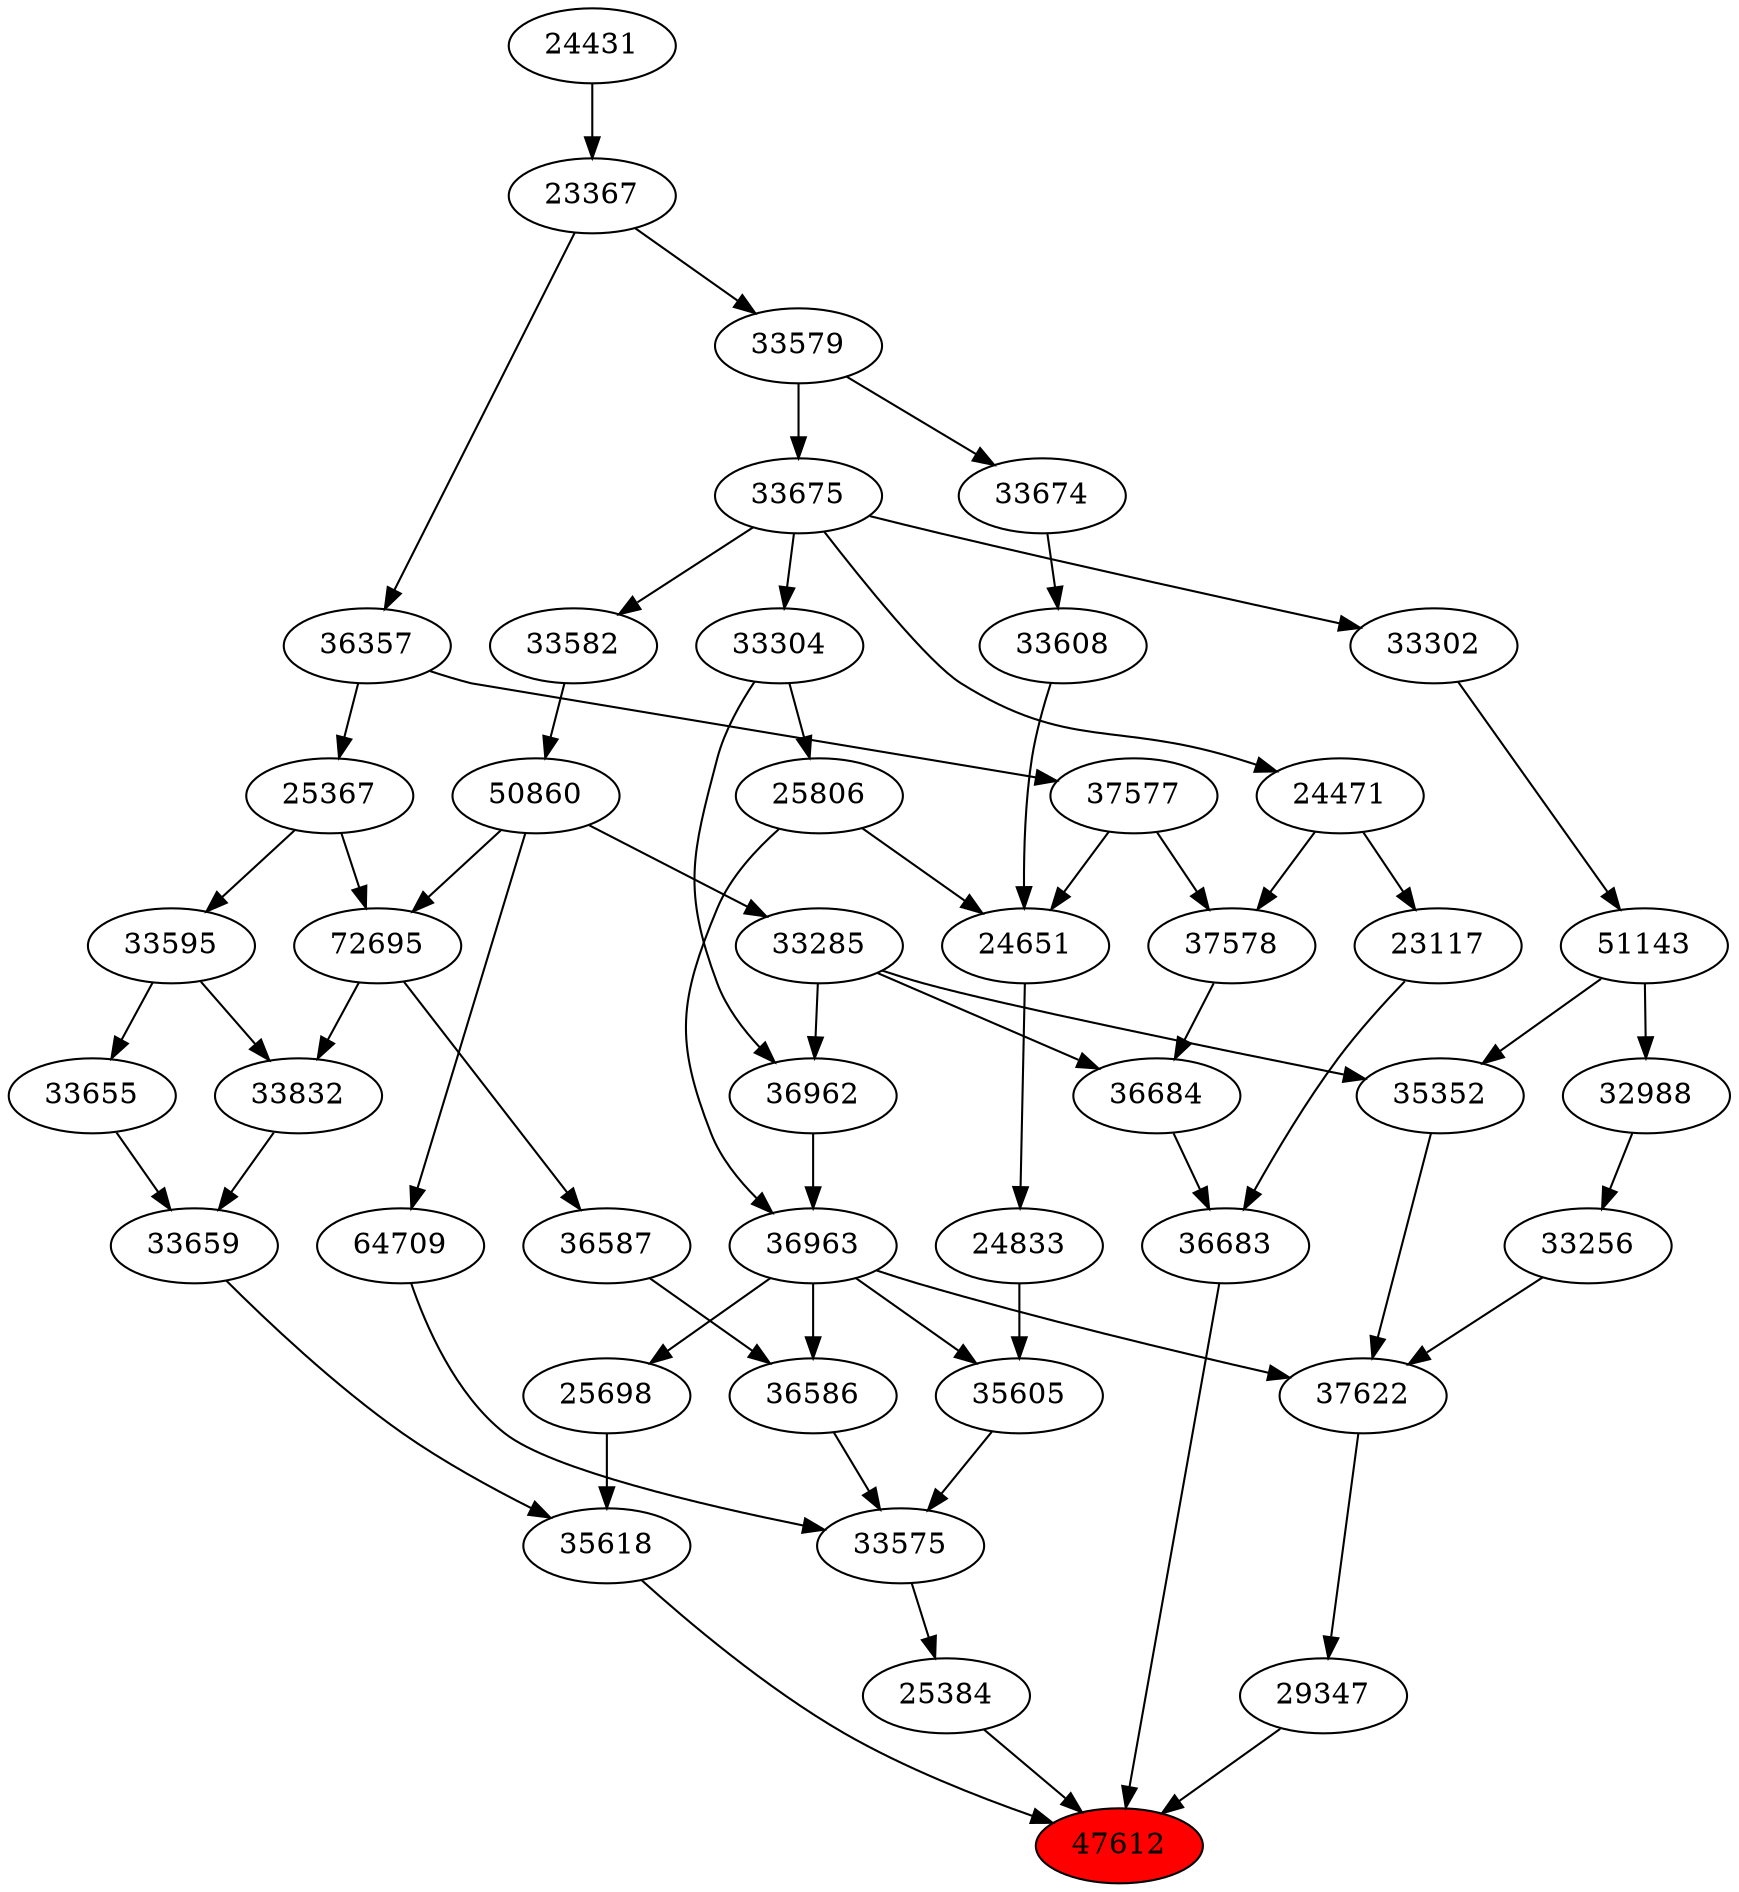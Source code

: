 strict digraph{ 
47612 [label="47612" fillcolor=red style=filled]
25384 -> 47612
36683 -> 47612
35618 -> 47612
29347 -> 47612
25384 [label="25384"]
33575 -> 25384
36683 [label="36683"]
36684 -> 36683
23117 -> 36683
35618 [label="35618"]
25698 -> 35618
33659 -> 35618
29347 [label="29347"]
37622 -> 29347
33575 [label="33575"]
36586 -> 33575
35605 -> 33575
64709 -> 33575
36684 [label="36684"]
33285 -> 36684
37578 -> 36684
23117 [label="23117"]
24471 -> 23117
25698 [label="25698"]
36963 -> 25698
33659 [label="33659"]
33655 -> 33659
33832 -> 33659
37622 [label="37622"]
36963 -> 37622
35352 -> 37622
33256 -> 37622
36586 [label="36586"]
36587 -> 36586
36963 -> 36586
35605 [label="35605"]
24833 -> 35605
36963 -> 35605
64709 [label="64709"]
50860 -> 64709
33285 [label="33285"]
50860 -> 33285
37578 [label="37578"]
24471 -> 37578
37577 -> 37578
24471 [label="24471"]
33675 -> 24471
36963 [label="36963"]
36962 -> 36963
25806 -> 36963
33655 [label="33655"]
33595 -> 33655
33832 [label="33832"]
72695 -> 33832
33595 -> 33832
35352 [label="35352"]
33285 -> 35352
51143 -> 35352
33256 [label="33256"]
32988 -> 33256
36587 [label="36587"]
72695 -> 36587
24833 [label="24833"]
24651 -> 24833
50860 [label="50860"]
33582 -> 50860
37577 [label="37577"]
36357 -> 37577
33675 [label="33675"]
33579 -> 33675
36962 [label="36962"]
33285 -> 36962
33304 -> 36962
25806 [label="25806"]
33304 -> 25806
33595 [label="33595"]
25367 -> 33595
72695 [label="72695"]
50860 -> 72695
25367 -> 72695
51143 [label="51143"]
33302 -> 51143
32988 [label="32988"]
51143 -> 32988
24651 [label="24651"]
25806 -> 24651
33608 -> 24651
37577 -> 24651
33582 [label="33582"]
33675 -> 33582
36357 [label="36357"]
23367 -> 36357
33579 [label="33579"]
23367 -> 33579
33304 [label="33304"]
33675 -> 33304
25367 [label="25367"]
36357 -> 25367
33302 [label="33302"]
33675 -> 33302
33608 [label="33608"]
33674 -> 33608
23367 [label="23367"]
24431 -> 23367
33674 [label="33674"]
33579 -> 33674
24431 [label="24431"]
}